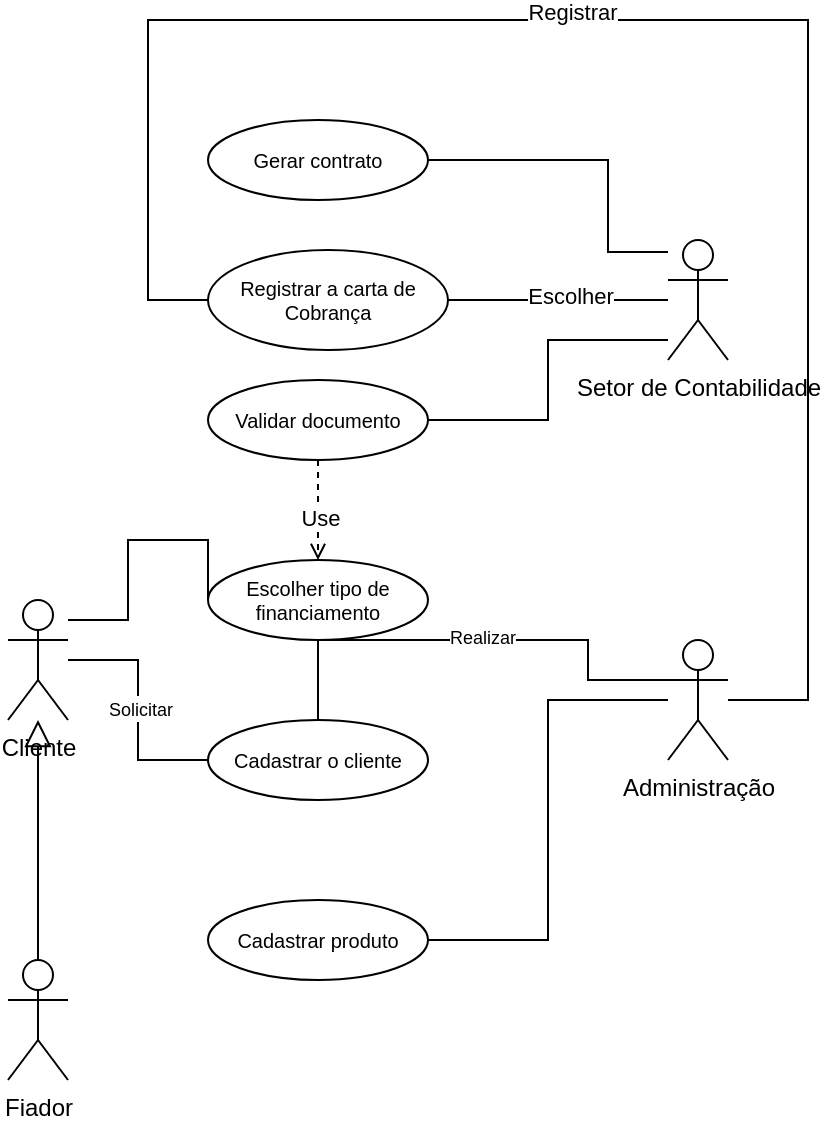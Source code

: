 <mxfile version="24.0.2" type="github">
  <diagram id="C5RBs43oDa-KdzZeNtuy" name="Page-1">
    <mxGraphModel dx="1081" dy="2174" grid="1" gridSize="10" guides="1" tooltips="1" connect="1" arrows="1" fold="1" page="1" pageScale="1" pageWidth="900" pageHeight="1600" math="0" shadow="0">
      <root>
        <mxCell id="WIyWlLk6GJQsqaUBKTNV-0" />
        <mxCell id="WIyWlLk6GJQsqaUBKTNV-1" parent="WIyWlLk6GJQsqaUBKTNV-0" />
        <mxCell id="xWbrNfhNZFDSZNDw7vAr-39" value="" style="edgeStyle=orthogonalEdgeStyle;rounded=0;orthogonalLoop=1;jettySize=auto;html=1;endArrow=none;endFill=0;" edge="1" parent="WIyWlLk6GJQsqaUBKTNV-1" source="xWbrNfhNZFDSZNDw7vAr-20" target="xWbrNfhNZFDSZNDw7vAr-34">
          <mxGeometry relative="1" as="geometry" />
        </mxCell>
        <mxCell id="xWbrNfhNZFDSZNDw7vAr-41" value="&lt;font style=&quot;font-size: 9px;&quot;&gt;Solicitar&lt;/font&gt;" style="edgeLabel;html=1;align=center;verticalAlign=middle;resizable=0;points=[];" vertex="1" connectable="0" parent="xWbrNfhNZFDSZNDw7vAr-39">
          <mxGeometry x="-0.029" y="1" relative="1" as="geometry">
            <mxPoint as="offset" />
          </mxGeometry>
        </mxCell>
        <mxCell id="xWbrNfhNZFDSZNDw7vAr-49" style="edgeStyle=orthogonalEdgeStyle;rounded=0;orthogonalLoop=1;jettySize=auto;html=1;entryX=0;entryY=0.5;entryDx=0;entryDy=0;endArrow=none;endFill=0;" edge="1" parent="WIyWlLk6GJQsqaUBKTNV-1" source="xWbrNfhNZFDSZNDw7vAr-20" target="xWbrNfhNZFDSZNDw7vAr-38">
          <mxGeometry relative="1" as="geometry">
            <Array as="points">
              <mxPoint x="140" y="110" />
              <mxPoint x="140" y="70" />
            </Array>
          </mxGeometry>
        </mxCell>
        <mxCell id="xWbrNfhNZFDSZNDw7vAr-20" value="Cliente" style="shape=umlActor;verticalLabelPosition=bottom;verticalAlign=top;html=1;outlineConnect=0;" vertex="1" parent="WIyWlLk6GJQsqaUBKTNV-1">
          <mxGeometry x="80" y="100" width="30" height="60" as="geometry" />
        </mxCell>
        <mxCell id="xWbrNfhNZFDSZNDw7vAr-43" value="" style="edgeStyle=orthogonalEdgeStyle;rounded=0;orthogonalLoop=1;jettySize=auto;html=1;endArrow=none;endFill=0;exitX=0;exitY=0.333;exitDx=0;exitDy=0;exitPerimeter=0;" edge="1" parent="WIyWlLk6GJQsqaUBKTNV-1" source="xWbrNfhNZFDSZNDw7vAr-32" target="xWbrNfhNZFDSZNDw7vAr-34">
          <mxGeometry relative="1" as="geometry">
            <Array as="points">
              <mxPoint x="370" y="120" />
              <mxPoint x="235" y="120" />
            </Array>
          </mxGeometry>
        </mxCell>
        <mxCell id="xWbrNfhNZFDSZNDw7vAr-44" value="&lt;font style=&quot;font-size: 9px;&quot;&gt;Realizar&lt;/font&gt;" style="edgeLabel;html=1;align=center;verticalAlign=middle;resizable=0;points=[];" vertex="1" connectable="0" parent="xWbrNfhNZFDSZNDw7vAr-43">
          <mxGeometry x="-0.037" y="-2" relative="1" as="geometry">
            <mxPoint as="offset" />
          </mxGeometry>
        </mxCell>
        <mxCell id="xWbrNfhNZFDSZNDw7vAr-46" style="edgeStyle=orthogonalEdgeStyle;rounded=0;orthogonalLoop=1;jettySize=auto;html=1;entryX=1;entryY=0.5;entryDx=0;entryDy=0;endArrow=none;endFill=0;" edge="1" parent="WIyWlLk6GJQsqaUBKTNV-1" source="xWbrNfhNZFDSZNDw7vAr-32" target="xWbrNfhNZFDSZNDw7vAr-35">
          <mxGeometry relative="1" as="geometry" />
        </mxCell>
        <mxCell id="xWbrNfhNZFDSZNDw7vAr-32" value="Administração" style="shape=umlActor;verticalLabelPosition=bottom;verticalAlign=top;html=1;" vertex="1" parent="WIyWlLk6GJQsqaUBKTNV-1">
          <mxGeometry x="410" y="120" width="30" height="60" as="geometry" />
        </mxCell>
        <mxCell id="xWbrNfhNZFDSZNDw7vAr-34" value="Cadastrar o cliente" style="ellipse;whiteSpace=wrap;html=1;fontSize=10;" vertex="1" parent="WIyWlLk6GJQsqaUBKTNV-1">
          <mxGeometry x="180" y="160" width="110" height="40" as="geometry" />
        </mxCell>
        <mxCell id="xWbrNfhNZFDSZNDw7vAr-35" value="Cadastrar produto" style="ellipse;whiteSpace=wrap;html=1;fontSize=10;" vertex="1" parent="WIyWlLk6GJQsqaUBKTNV-1">
          <mxGeometry x="180" y="250" width="110" height="40" as="geometry" />
        </mxCell>
        <mxCell id="xWbrNfhNZFDSZNDw7vAr-38" value="Escolher tipo de financiamento" style="ellipse;whiteSpace=wrap;html=1;fontSize=10;" vertex="1" parent="WIyWlLk6GJQsqaUBKTNV-1">
          <mxGeometry x="180" y="80" width="110" height="40" as="geometry" />
        </mxCell>
        <mxCell id="xWbrNfhNZFDSZNDw7vAr-54" value="" style="edgeStyle=orthogonalEdgeStyle;rounded=0;orthogonalLoop=1;jettySize=auto;html=1;endArrow=none;endFill=0;" edge="1" parent="WIyWlLk6GJQsqaUBKTNV-1" source="xWbrNfhNZFDSZNDw7vAr-50" target="xWbrNfhNZFDSZNDw7vAr-31">
          <mxGeometry relative="1" as="geometry">
            <mxPoint x="400" y="-74" as="targetPoint" />
            <Array as="points">
              <mxPoint x="380" y="-120" />
              <mxPoint x="380" y="-74" />
            </Array>
          </mxGeometry>
        </mxCell>
        <mxCell id="xWbrNfhNZFDSZNDw7vAr-50" value="Gerar contrato" style="ellipse;whiteSpace=wrap;html=1;fontSize=10;" vertex="1" parent="WIyWlLk6GJQsqaUBKTNV-1">
          <mxGeometry x="180" y="-140" width="110" height="40" as="geometry" />
        </mxCell>
        <mxCell id="xWbrNfhNZFDSZNDw7vAr-48" style="edgeStyle=orthogonalEdgeStyle;rounded=0;orthogonalLoop=1;jettySize=auto;html=1;endArrow=none;endFill=0;entryX=1;entryY=0.5;entryDx=0;entryDy=0;" edge="1" parent="WIyWlLk6GJQsqaUBKTNV-1" source="xWbrNfhNZFDSZNDw7vAr-31" target="xWbrNfhNZFDSZNDw7vAr-36">
          <mxGeometry relative="1" as="geometry">
            <Array as="points">
              <mxPoint x="350" y="-30" />
              <mxPoint x="350" y="10" />
            </Array>
          </mxGeometry>
        </mxCell>
        <mxCell id="xWbrNfhNZFDSZNDw7vAr-31" value="Setor de Contabilidade" style="shape=umlActor;verticalLabelPosition=bottom;verticalAlign=top;html=1;direction=east;flipV=0;flipH=0;" vertex="1" parent="WIyWlLk6GJQsqaUBKTNV-1">
          <mxGeometry x="410" y="-80" width="30" height="60" as="geometry" />
        </mxCell>
        <mxCell id="xWbrNfhNZFDSZNDw7vAr-52" style="edgeStyle=orthogonalEdgeStyle;rounded=0;orthogonalLoop=1;jettySize=auto;html=1;exitX=0.5;exitY=1;exitDx=0;exitDy=0;entryX=0.5;entryY=0;entryDx=0;entryDy=0;endArrow=open;endFill=0;dashed=1;" edge="1" parent="WIyWlLk6GJQsqaUBKTNV-1" source="xWbrNfhNZFDSZNDw7vAr-36" target="xWbrNfhNZFDSZNDw7vAr-38">
          <mxGeometry relative="1" as="geometry">
            <mxPoint x="245.0" y="50" as="targetPoint" />
          </mxGeometry>
        </mxCell>
        <mxCell id="xWbrNfhNZFDSZNDw7vAr-57" value="Use" style="edgeLabel;html=1;align=center;verticalAlign=middle;resizable=0;points=[];" vertex="1" connectable="0" parent="xWbrNfhNZFDSZNDw7vAr-52">
          <mxGeometry x="0.152" y="1" relative="1" as="geometry">
            <mxPoint as="offset" />
          </mxGeometry>
        </mxCell>
        <mxCell id="xWbrNfhNZFDSZNDw7vAr-36" value="Validar documento" style="ellipse;whiteSpace=wrap;html=1;fontSize=10;direction=east;flipV=0;flipH=0;" vertex="1" parent="WIyWlLk6GJQsqaUBKTNV-1">
          <mxGeometry x="180" y="-10" width="110" height="40" as="geometry" />
        </mxCell>
        <mxCell id="xWbrNfhNZFDSZNDw7vAr-60" style="edgeStyle=orthogonalEdgeStyle;rounded=0;orthogonalLoop=1;jettySize=auto;html=1;endArrow=block;endFill=0;strokeWidth=1;endSize=11;" edge="1" parent="WIyWlLk6GJQsqaUBKTNV-1" source="xWbrNfhNZFDSZNDw7vAr-53" target="xWbrNfhNZFDSZNDw7vAr-20">
          <mxGeometry relative="1" as="geometry" />
        </mxCell>
        <mxCell id="xWbrNfhNZFDSZNDw7vAr-53" value="Fiador" style="shape=umlActor;verticalLabelPosition=bottom;verticalAlign=top;html=1;outlineConnect=0;" vertex="1" parent="WIyWlLk6GJQsqaUBKTNV-1">
          <mxGeometry x="80" y="280" width="30" height="60" as="geometry" />
        </mxCell>
        <mxCell id="xWbrNfhNZFDSZNDw7vAr-56" value="" style="edgeStyle=orthogonalEdgeStyle;rounded=0;orthogonalLoop=1;jettySize=auto;html=1;endArrow=none;endFill=0;exitX=0;exitY=0.5;exitDx=0;exitDy=0;" edge="1" parent="WIyWlLk6GJQsqaUBKTNV-1" source="xWbrNfhNZFDSZNDw7vAr-55" target="xWbrNfhNZFDSZNDw7vAr-32">
          <mxGeometry relative="1" as="geometry">
            <Array as="points">
              <mxPoint x="150" y="-50" />
              <mxPoint x="150" y="-190" />
              <mxPoint x="480" y="-190" />
              <mxPoint x="480" y="150" />
            </Array>
          </mxGeometry>
        </mxCell>
        <mxCell id="xWbrNfhNZFDSZNDw7vAr-59" value="Registrar" style="edgeLabel;html=1;align=center;verticalAlign=middle;resizable=0;points=[];" vertex="1" connectable="0" parent="xWbrNfhNZFDSZNDw7vAr-56">
          <mxGeometry x="-0.133" y="4" relative="1" as="geometry">
            <mxPoint as="offset" />
          </mxGeometry>
        </mxCell>
        <mxCell id="xWbrNfhNZFDSZNDw7vAr-61" value="" style="edgeStyle=orthogonalEdgeStyle;rounded=0;orthogonalLoop=1;jettySize=auto;html=1;endArrow=none;endFill=0;" edge="1" parent="WIyWlLk6GJQsqaUBKTNV-1" source="xWbrNfhNZFDSZNDw7vAr-55" target="xWbrNfhNZFDSZNDw7vAr-31">
          <mxGeometry relative="1" as="geometry" />
        </mxCell>
        <mxCell id="xWbrNfhNZFDSZNDw7vAr-62" value="Escolher" style="edgeLabel;html=1;align=center;verticalAlign=middle;resizable=0;points=[];" vertex="1" connectable="0" parent="xWbrNfhNZFDSZNDw7vAr-61">
          <mxGeometry x="0.103" y="2" relative="1" as="geometry">
            <mxPoint as="offset" />
          </mxGeometry>
        </mxCell>
        <mxCell id="xWbrNfhNZFDSZNDw7vAr-55" value="Registrar a carta de Cobrança" style="ellipse;whiteSpace=wrap;html=1;fontSize=10;" vertex="1" parent="WIyWlLk6GJQsqaUBKTNV-1">
          <mxGeometry x="180" y="-75" width="120" height="50" as="geometry" />
        </mxCell>
      </root>
    </mxGraphModel>
  </diagram>
</mxfile>
